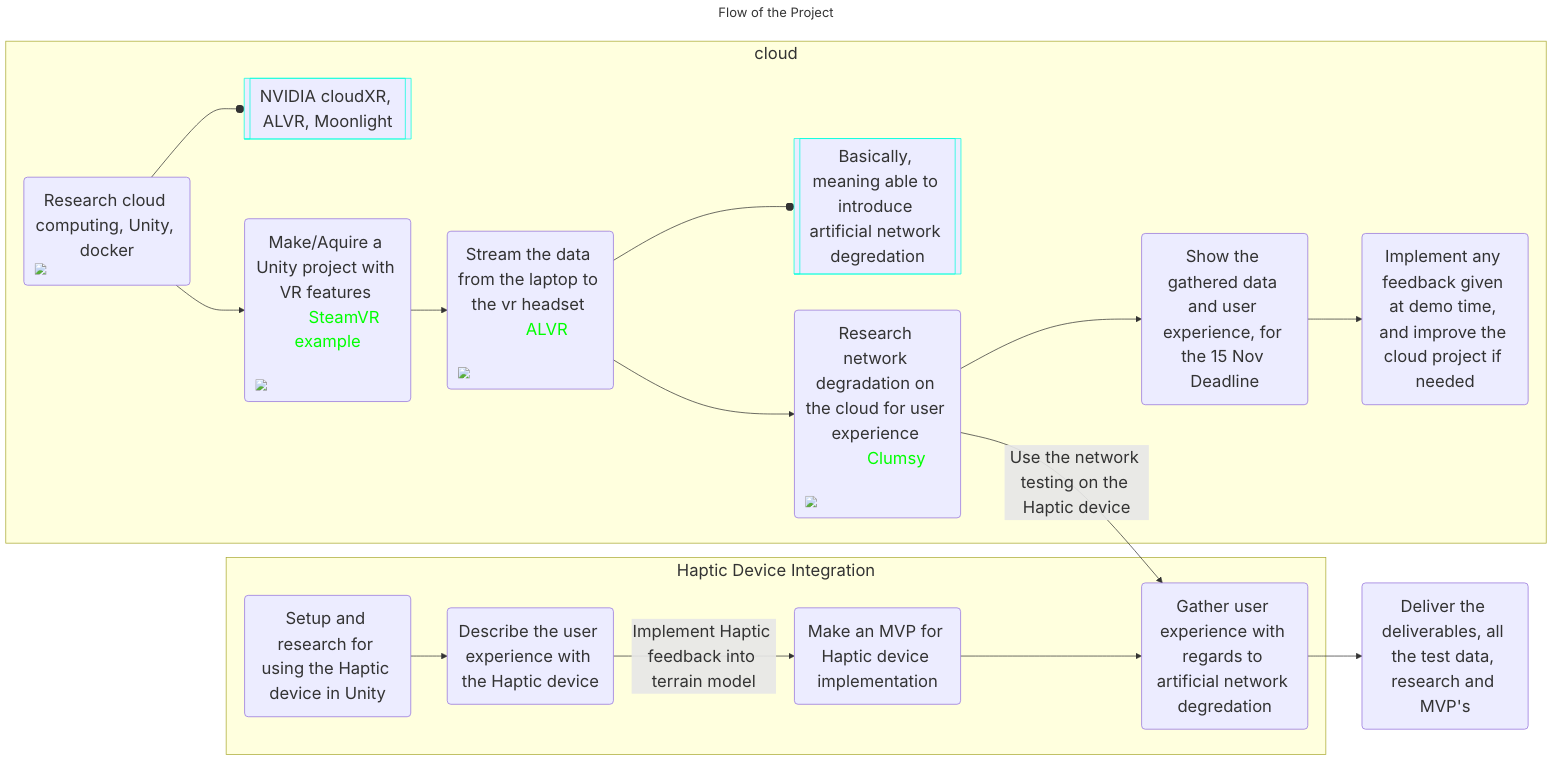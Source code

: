 ---
title: Flow of the Project
---
%%{init: {'themeVariables': { 'fontSize': '23px', 'fontFamily': 'Inter'}}}%%
flowchart LR
%% styling
classDef note stroke:#0fd


    subgraph Cloud Project[cloud]
    
        cloudResearch(Research cloud computing, Unity, docker<img src="https://cdn.iconscout.com/icon/premium/png-512-thumb/data-research-1551336-1314951.png"/>)
        noteOne[[NVIDIA cloudXR, ALVR, Moonlight]]
        
        makeUnity(Make/Aquire a Unity project with VR features 
        <span style="color:lime;">SteamVR example</span>
        <img src='https://cdn.iconscout.com/icon/premium/png-512-thumb/unity-2749374-2284764.png'/>) 

        Implement(Stream the data from the laptop to the vr headset 
        <span style="color:lime;">ALVR</span> 
        <img src="https://cdn.iconscout.com/icon/premium/png-512-thumb/vr-goggles-8395356-6949899.png"/>)

        noteTwo[[Basically, meaning able to introduce artificial network degredation]]

        networkTest(Research network degradation on the cloud for user experience 
        <span style="color:lime;">Clumsy</span>
        <img src="https://cdn.iconscout.com/icon/premium/png-512-thumb/wireless-network-1593197-1354560.png"/>)

        demoShow(Show the gathered data and user experience, for the 15 Nov Deadline)
        feedbackImplement(Implement any feedback given at demo time, and improve the cloud project if needed)

        cloudResearch --> makeUnity
        cloudResearch --o noteOne
        Implement --o noteTwo
        makeUnity--> Implement
        Implement --> networkTest --> demoShow --> feedbackImplement

        noteOne:::note
        noteTwo:::note
    end

    subgraph Haptic[Haptic Device Integration]
        setupXR(Setup and research for using the Haptic device in Unity)
        userXP(Describe the user experience with the Haptic device)
        networkTest2(Gather user experience with regards to artificial network degredation)
        MVP(Make an MVP for Haptic device implementation)

        setupXR -->  userXP
        userXP-- Implement Haptic feedback into terrain model --> MVP --> networkTest2
    end

    networkTest-- Use the network testing on the Haptic device-->networkTest2

deliverable(Deliver the deliverables, all the test data, research and MVP's)

networkTest2 --> deliverable